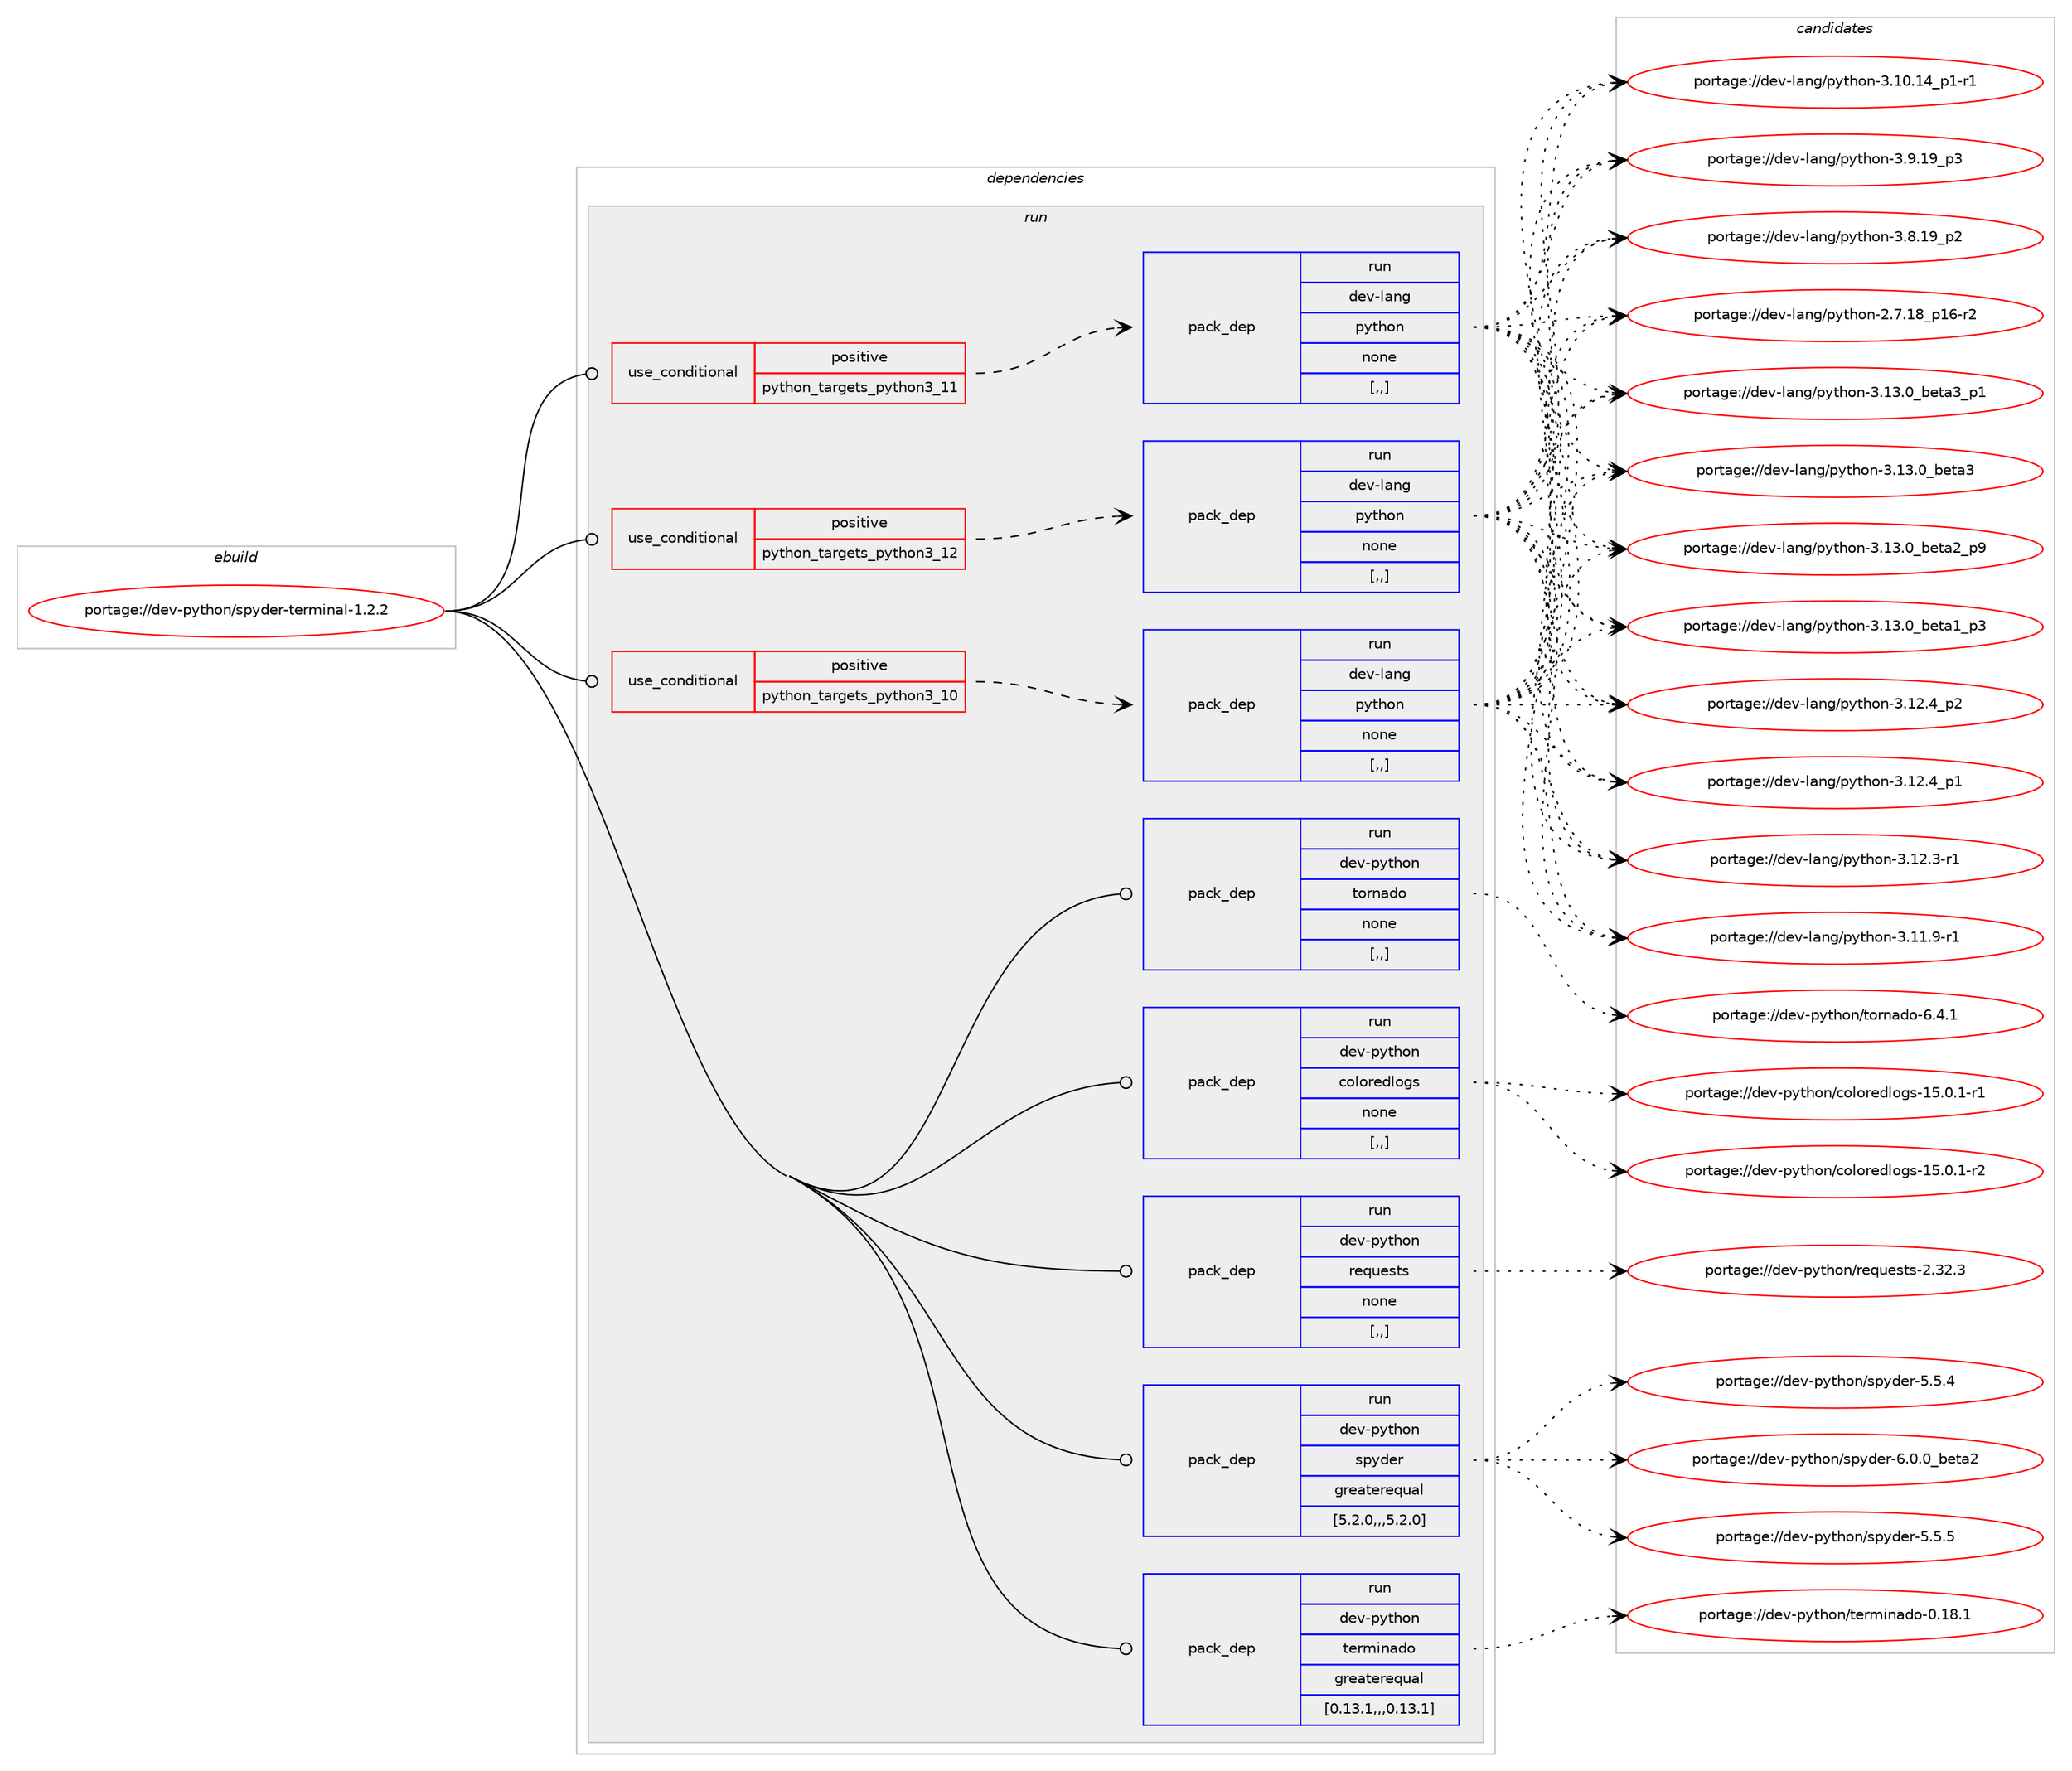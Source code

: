 digraph prolog {

# *************
# Graph options
# *************

newrank=true;
concentrate=true;
compound=true;
graph [rankdir=LR,fontname=Helvetica,fontsize=10,ranksep=1.5];#, ranksep=2.5, nodesep=0.2];
edge  [arrowhead=vee];
node  [fontname=Helvetica,fontsize=10];

# **********
# The ebuild
# **********

subgraph cluster_leftcol {
color=gray;
rank=same;
label=<<i>ebuild</i>>;
id [label="portage://dev-python/spyder-terminal-1.2.2", color=red, width=4, href="../dev-python/spyder-terminal-1.2.2.svg"];
}

# ****************
# The dependencies
# ****************

subgraph cluster_midcol {
color=gray;
label=<<i>dependencies</i>>;
subgraph cluster_compile {
fillcolor="#eeeeee";
style=filled;
label=<<i>compile</i>>;
}
subgraph cluster_compileandrun {
fillcolor="#eeeeee";
style=filled;
label=<<i>compile and run</i>>;
}
subgraph cluster_run {
fillcolor="#eeeeee";
style=filled;
label=<<i>run</i>>;
subgraph cond39566 {
dependency163282 [label=<<TABLE BORDER="0" CELLBORDER="1" CELLSPACING="0" CELLPADDING="4"><TR><TD ROWSPAN="3" CELLPADDING="10">use_conditional</TD></TR><TR><TD>positive</TD></TR><TR><TD>python_targets_python3_10</TD></TR></TABLE>>, shape=none, color=red];
subgraph pack122456 {
dependency163283 [label=<<TABLE BORDER="0" CELLBORDER="1" CELLSPACING="0" CELLPADDING="4" WIDTH="220"><TR><TD ROWSPAN="6" CELLPADDING="30">pack_dep</TD></TR><TR><TD WIDTH="110">run</TD></TR><TR><TD>dev-lang</TD></TR><TR><TD>python</TD></TR><TR><TD>none</TD></TR><TR><TD>[,,]</TD></TR></TABLE>>, shape=none, color=blue];
}
dependency163282:e -> dependency163283:w [weight=20,style="dashed",arrowhead="vee"];
}
id:e -> dependency163282:w [weight=20,style="solid",arrowhead="odot"];
subgraph cond39567 {
dependency163284 [label=<<TABLE BORDER="0" CELLBORDER="1" CELLSPACING="0" CELLPADDING="4"><TR><TD ROWSPAN="3" CELLPADDING="10">use_conditional</TD></TR><TR><TD>positive</TD></TR><TR><TD>python_targets_python3_11</TD></TR></TABLE>>, shape=none, color=red];
subgraph pack122457 {
dependency163285 [label=<<TABLE BORDER="0" CELLBORDER="1" CELLSPACING="0" CELLPADDING="4" WIDTH="220"><TR><TD ROWSPAN="6" CELLPADDING="30">pack_dep</TD></TR><TR><TD WIDTH="110">run</TD></TR><TR><TD>dev-lang</TD></TR><TR><TD>python</TD></TR><TR><TD>none</TD></TR><TR><TD>[,,]</TD></TR></TABLE>>, shape=none, color=blue];
}
dependency163284:e -> dependency163285:w [weight=20,style="dashed",arrowhead="vee"];
}
id:e -> dependency163284:w [weight=20,style="solid",arrowhead="odot"];
subgraph cond39568 {
dependency163286 [label=<<TABLE BORDER="0" CELLBORDER="1" CELLSPACING="0" CELLPADDING="4"><TR><TD ROWSPAN="3" CELLPADDING="10">use_conditional</TD></TR><TR><TD>positive</TD></TR><TR><TD>python_targets_python3_12</TD></TR></TABLE>>, shape=none, color=red];
subgraph pack122458 {
dependency163287 [label=<<TABLE BORDER="0" CELLBORDER="1" CELLSPACING="0" CELLPADDING="4" WIDTH="220"><TR><TD ROWSPAN="6" CELLPADDING="30">pack_dep</TD></TR><TR><TD WIDTH="110">run</TD></TR><TR><TD>dev-lang</TD></TR><TR><TD>python</TD></TR><TR><TD>none</TD></TR><TR><TD>[,,]</TD></TR></TABLE>>, shape=none, color=blue];
}
dependency163286:e -> dependency163287:w [weight=20,style="dashed",arrowhead="vee"];
}
id:e -> dependency163286:w [weight=20,style="solid",arrowhead="odot"];
subgraph pack122459 {
dependency163288 [label=<<TABLE BORDER="0" CELLBORDER="1" CELLSPACING="0" CELLPADDING="4" WIDTH="220"><TR><TD ROWSPAN="6" CELLPADDING="30">pack_dep</TD></TR><TR><TD WIDTH="110">run</TD></TR><TR><TD>dev-python</TD></TR><TR><TD>coloredlogs</TD></TR><TR><TD>none</TD></TR><TR><TD>[,,]</TD></TR></TABLE>>, shape=none, color=blue];
}
id:e -> dependency163288:w [weight=20,style="solid",arrowhead="odot"];
subgraph pack122460 {
dependency163289 [label=<<TABLE BORDER="0" CELLBORDER="1" CELLSPACING="0" CELLPADDING="4" WIDTH="220"><TR><TD ROWSPAN="6" CELLPADDING="30">pack_dep</TD></TR><TR><TD WIDTH="110">run</TD></TR><TR><TD>dev-python</TD></TR><TR><TD>requests</TD></TR><TR><TD>none</TD></TR><TR><TD>[,,]</TD></TR></TABLE>>, shape=none, color=blue];
}
id:e -> dependency163289:w [weight=20,style="solid",arrowhead="odot"];
subgraph pack122461 {
dependency163290 [label=<<TABLE BORDER="0" CELLBORDER="1" CELLSPACING="0" CELLPADDING="4" WIDTH="220"><TR><TD ROWSPAN="6" CELLPADDING="30">pack_dep</TD></TR><TR><TD WIDTH="110">run</TD></TR><TR><TD>dev-python</TD></TR><TR><TD>spyder</TD></TR><TR><TD>greaterequal</TD></TR><TR><TD>[5.2.0,,,5.2.0]</TD></TR></TABLE>>, shape=none, color=blue];
}
id:e -> dependency163290:w [weight=20,style="solid",arrowhead="odot"];
subgraph pack122462 {
dependency163291 [label=<<TABLE BORDER="0" CELLBORDER="1" CELLSPACING="0" CELLPADDING="4" WIDTH="220"><TR><TD ROWSPAN="6" CELLPADDING="30">pack_dep</TD></TR><TR><TD WIDTH="110">run</TD></TR><TR><TD>dev-python</TD></TR><TR><TD>terminado</TD></TR><TR><TD>greaterequal</TD></TR><TR><TD>[0.13.1,,,0.13.1]</TD></TR></TABLE>>, shape=none, color=blue];
}
id:e -> dependency163291:w [weight=20,style="solid",arrowhead="odot"];
subgraph pack122463 {
dependency163292 [label=<<TABLE BORDER="0" CELLBORDER="1" CELLSPACING="0" CELLPADDING="4" WIDTH="220"><TR><TD ROWSPAN="6" CELLPADDING="30">pack_dep</TD></TR><TR><TD WIDTH="110">run</TD></TR><TR><TD>dev-python</TD></TR><TR><TD>tornado</TD></TR><TR><TD>none</TD></TR><TR><TD>[,,]</TD></TR></TABLE>>, shape=none, color=blue];
}
id:e -> dependency163292:w [weight=20,style="solid",arrowhead="odot"];
}
}

# **************
# The candidates
# **************

subgraph cluster_choices {
rank=same;
color=gray;
label=<<i>candidates</i>>;

subgraph choice122456 {
color=black;
nodesep=1;
choice10010111845108971101034711212111610411111045514649514648959810111697519511249 [label="portage://dev-lang/python-3.13.0_beta3_p1", color=red, width=4,href="../dev-lang/python-3.13.0_beta3_p1.svg"];
choice1001011184510897110103471121211161041111104551464951464895981011169751 [label="portage://dev-lang/python-3.13.0_beta3", color=red, width=4,href="../dev-lang/python-3.13.0_beta3.svg"];
choice10010111845108971101034711212111610411111045514649514648959810111697509511257 [label="portage://dev-lang/python-3.13.0_beta2_p9", color=red, width=4,href="../dev-lang/python-3.13.0_beta2_p9.svg"];
choice10010111845108971101034711212111610411111045514649514648959810111697499511251 [label="portage://dev-lang/python-3.13.0_beta1_p3", color=red, width=4,href="../dev-lang/python-3.13.0_beta1_p3.svg"];
choice100101118451089711010347112121116104111110455146495046529511250 [label="portage://dev-lang/python-3.12.4_p2", color=red, width=4,href="../dev-lang/python-3.12.4_p2.svg"];
choice100101118451089711010347112121116104111110455146495046529511249 [label="portage://dev-lang/python-3.12.4_p1", color=red, width=4,href="../dev-lang/python-3.12.4_p1.svg"];
choice100101118451089711010347112121116104111110455146495046514511449 [label="portage://dev-lang/python-3.12.3-r1", color=red, width=4,href="../dev-lang/python-3.12.3-r1.svg"];
choice100101118451089711010347112121116104111110455146494946574511449 [label="portage://dev-lang/python-3.11.9-r1", color=red, width=4,href="../dev-lang/python-3.11.9-r1.svg"];
choice100101118451089711010347112121116104111110455146494846495295112494511449 [label="portage://dev-lang/python-3.10.14_p1-r1", color=red, width=4,href="../dev-lang/python-3.10.14_p1-r1.svg"];
choice100101118451089711010347112121116104111110455146574649579511251 [label="portage://dev-lang/python-3.9.19_p3", color=red, width=4,href="../dev-lang/python-3.9.19_p3.svg"];
choice100101118451089711010347112121116104111110455146564649579511250 [label="portage://dev-lang/python-3.8.19_p2", color=red, width=4,href="../dev-lang/python-3.8.19_p2.svg"];
choice100101118451089711010347112121116104111110455046554649569511249544511450 [label="portage://dev-lang/python-2.7.18_p16-r2", color=red, width=4,href="../dev-lang/python-2.7.18_p16-r2.svg"];
dependency163283:e -> choice10010111845108971101034711212111610411111045514649514648959810111697519511249:w [style=dotted,weight="100"];
dependency163283:e -> choice1001011184510897110103471121211161041111104551464951464895981011169751:w [style=dotted,weight="100"];
dependency163283:e -> choice10010111845108971101034711212111610411111045514649514648959810111697509511257:w [style=dotted,weight="100"];
dependency163283:e -> choice10010111845108971101034711212111610411111045514649514648959810111697499511251:w [style=dotted,weight="100"];
dependency163283:e -> choice100101118451089711010347112121116104111110455146495046529511250:w [style=dotted,weight="100"];
dependency163283:e -> choice100101118451089711010347112121116104111110455146495046529511249:w [style=dotted,weight="100"];
dependency163283:e -> choice100101118451089711010347112121116104111110455146495046514511449:w [style=dotted,weight="100"];
dependency163283:e -> choice100101118451089711010347112121116104111110455146494946574511449:w [style=dotted,weight="100"];
dependency163283:e -> choice100101118451089711010347112121116104111110455146494846495295112494511449:w [style=dotted,weight="100"];
dependency163283:e -> choice100101118451089711010347112121116104111110455146574649579511251:w [style=dotted,weight="100"];
dependency163283:e -> choice100101118451089711010347112121116104111110455146564649579511250:w [style=dotted,weight="100"];
dependency163283:e -> choice100101118451089711010347112121116104111110455046554649569511249544511450:w [style=dotted,weight="100"];
}
subgraph choice122457 {
color=black;
nodesep=1;
choice10010111845108971101034711212111610411111045514649514648959810111697519511249 [label="portage://dev-lang/python-3.13.0_beta3_p1", color=red, width=4,href="../dev-lang/python-3.13.0_beta3_p1.svg"];
choice1001011184510897110103471121211161041111104551464951464895981011169751 [label="portage://dev-lang/python-3.13.0_beta3", color=red, width=4,href="../dev-lang/python-3.13.0_beta3.svg"];
choice10010111845108971101034711212111610411111045514649514648959810111697509511257 [label="portage://dev-lang/python-3.13.0_beta2_p9", color=red, width=4,href="../dev-lang/python-3.13.0_beta2_p9.svg"];
choice10010111845108971101034711212111610411111045514649514648959810111697499511251 [label="portage://dev-lang/python-3.13.0_beta1_p3", color=red, width=4,href="../dev-lang/python-3.13.0_beta1_p3.svg"];
choice100101118451089711010347112121116104111110455146495046529511250 [label="portage://dev-lang/python-3.12.4_p2", color=red, width=4,href="../dev-lang/python-3.12.4_p2.svg"];
choice100101118451089711010347112121116104111110455146495046529511249 [label="portage://dev-lang/python-3.12.4_p1", color=red, width=4,href="../dev-lang/python-3.12.4_p1.svg"];
choice100101118451089711010347112121116104111110455146495046514511449 [label="portage://dev-lang/python-3.12.3-r1", color=red, width=4,href="../dev-lang/python-3.12.3-r1.svg"];
choice100101118451089711010347112121116104111110455146494946574511449 [label="portage://dev-lang/python-3.11.9-r1", color=red, width=4,href="../dev-lang/python-3.11.9-r1.svg"];
choice100101118451089711010347112121116104111110455146494846495295112494511449 [label="portage://dev-lang/python-3.10.14_p1-r1", color=red, width=4,href="../dev-lang/python-3.10.14_p1-r1.svg"];
choice100101118451089711010347112121116104111110455146574649579511251 [label="portage://dev-lang/python-3.9.19_p3", color=red, width=4,href="../dev-lang/python-3.9.19_p3.svg"];
choice100101118451089711010347112121116104111110455146564649579511250 [label="portage://dev-lang/python-3.8.19_p2", color=red, width=4,href="../dev-lang/python-3.8.19_p2.svg"];
choice100101118451089711010347112121116104111110455046554649569511249544511450 [label="portage://dev-lang/python-2.7.18_p16-r2", color=red, width=4,href="../dev-lang/python-2.7.18_p16-r2.svg"];
dependency163285:e -> choice10010111845108971101034711212111610411111045514649514648959810111697519511249:w [style=dotted,weight="100"];
dependency163285:e -> choice1001011184510897110103471121211161041111104551464951464895981011169751:w [style=dotted,weight="100"];
dependency163285:e -> choice10010111845108971101034711212111610411111045514649514648959810111697509511257:w [style=dotted,weight="100"];
dependency163285:e -> choice10010111845108971101034711212111610411111045514649514648959810111697499511251:w [style=dotted,weight="100"];
dependency163285:e -> choice100101118451089711010347112121116104111110455146495046529511250:w [style=dotted,weight="100"];
dependency163285:e -> choice100101118451089711010347112121116104111110455146495046529511249:w [style=dotted,weight="100"];
dependency163285:e -> choice100101118451089711010347112121116104111110455146495046514511449:w [style=dotted,weight="100"];
dependency163285:e -> choice100101118451089711010347112121116104111110455146494946574511449:w [style=dotted,weight="100"];
dependency163285:e -> choice100101118451089711010347112121116104111110455146494846495295112494511449:w [style=dotted,weight="100"];
dependency163285:e -> choice100101118451089711010347112121116104111110455146574649579511251:w [style=dotted,weight="100"];
dependency163285:e -> choice100101118451089711010347112121116104111110455146564649579511250:w [style=dotted,weight="100"];
dependency163285:e -> choice100101118451089711010347112121116104111110455046554649569511249544511450:w [style=dotted,weight="100"];
}
subgraph choice122458 {
color=black;
nodesep=1;
choice10010111845108971101034711212111610411111045514649514648959810111697519511249 [label="portage://dev-lang/python-3.13.0_beta3_p1", color=red, width=4,href="../dev-lang/python-3.13.0_beta3_p1.svg"];
choice1001011184510897110103471121211161041111104551464951464895981011169751 [label="portage://dev-lang/python-3.13.0_beta3", color=red, width=4,href="../dev-lang/python-3.13.0_beta3.svg"];
choice10010111845108971101034711212111610411111045514649514648959810111697509511257 [label="portage://dev-lang/python-3.13.0_beta2_p9", color=red, width=4,href="../dev-lang/python-3.13.0_beta2_p9.svg"];
choice10010111845108971101034711212111610411111045514649514648959810111697499511251 [label="portage://dev-lang/python-3.13.0_beta1_p3", color=red, width=4,href="../dev-lang/python-3.13.0_beta1_p3.svg"];
choice100101118451089711010347112121116104111110455146495046529511250 [label="portage://dev-lang/python-3.12.4_p2", color=red, width=4,href="../dev-lang/python-3.12.4_p2.svg"];
choice100101118451089711010347112121116104111110455146495046529511249 [label="portage://dev-lang/python-3.12.4_p1", color=red, width=4,href="../dev-lang/python-3.12.4_p1.svg"];
choice100101118451089711010347112121116104111110455146495046514511449 [label="portage://dev-lang/python-3.12.3-r1", color=red, width=4,href="../dev-lang/python-3.12.3-r1.svg"];
choice100101118451089711010347112121116104111110455146494946574511449 [label="portage://dev-lang/python-3.11.9-r1", color=red, width=4,href="../dev-lang/python-3.11.9-r1.svg"];
choice100101118451089711010347112121116104111110455146494846495295112494511449 [label="portage://dev-lang/python-3.10.14_p1-r1", color=red, width=4,href="../dev-lang/python-3.10.14_p1-r1.svg"];
choice100101118451089711010347112121116104111110455146574649579511251 [label="portage://dev-lang/python-3.9.19_p3", color=red, width=4,href="../dev-lang/python-3.9.19_p3.svg"];
choice100101118451089711010347112121116104111110455146564649579511250 [label="portage://dev-lang/python-3.8.19_p2", color=red, width=4,href="../dev-lang/python-3.8.19_p2.svg"];
choice100101118451089711010347112121116104111110455046554649569511249544511450 [label="portage://dev-lang/python-2.7.18_p16-r2", color=red, width=4,href="../dev-lang/python-2.7.18_p16-r2.svg"];
dependency163287:e -> choice10010111845108971101034711212111610411111045514649514648959810111697519511249:w [style=dotted,weight="100"];
dependency163287:e -> choice1001011184510897110103471121211161041111104551464951464895981011169751:w [style=dotted,weight="100"];
dependency163287:e -> choice10010111845108971101034711212111610411111045514649514648959810111697509511257:w [style=dotted,weight="100"];
dependency163287:e -> choice10010111845108971101034711212111610411111045514649514648959810111697499511251:w [style=dotted,weight="100"];
dependency163287:e -> choice100101118451089711010347112121116104111110455146495046529511250:w [style=dotted,weight="100"];
dependency163287:e -> choice100101118451089711010347112121116104111110455146495046529511249:w [style=dotted,weight="100"];
dependency163287:e -> choice100101118451089711010347112121116104111110455146495046514511449:w [style=dotted,weight="100"];
dependency163287:e -> choice100101118451089711010347112121116104111110455146494946574511449:w [style=dotted,weight="100"];
dependency163287:e -> choice100101118451089711010347112121116104111110455146494846495295112494511449:w [style=dotted,weight="100"];
dependency163287:e -> choice100101118451089711010347112121116104111110455146574649579511251:w [style=dotted,weight="100"];
dependency163287:e -> choice100101118451089711010347112121116104111110455146564649579511250:w [style=dotted,weight="100"];
dependency163287:e -> choice100101118451089711010347112121116104111110455046554649569511249544511450:w [style=dotted,weight="100"];
}
subgraph choice122459 {
color=black;
nodesep=1;
choice100101118451121211161041111104799111108111114101100108111103115454953464846494511450 [label="portage://dev-python/coloredlogs-15.0.1-r2", color=red, width=4,href="../dev-python/coloredlogs-15.0.1-r2.svg"];
choice100101118451121211161041111104799111108111114101100108111103115454953464846494511449 [label="portage://dev-python/coloredlogs-15.0.1-r1", color=red, width=4,href="../dev-python/coloredlogs-15.0.1-r1.svg"];
dependency163288:e -> choice100101118451121211161041111104799111108111114101100108111103115454953464846494511450:w [style=dotted,weight="100"];
dependency163288:e -> choice100101118451121211161041111104799111108111114101100108111103115454953464846494511449:w [style=dotted,weight="100"];
}
subgraph choice122460 {
color=black;
nodesep=1;
choice100101118451121211161041111104711410111311710111511611545504651504651 [label="portage://dev-python/requests-2.32.3", color=red, width=4,href="../dev-python/requests-2.32.3.svg"];
dependency163289:e -> choice100101118451121211161041111104711410111311710111511611545504651504651:w [style=dotted,weight="100"];
}
subgraph choice122461 {
color=black;
nodesep=1;
choice100101118451121211161041111104711511212110010111445544648464895981011169750 [label="portage://dev-python/spyder-6.0.0_beta2", color=red, width=4,href="../dev-python/spyder-6.0.0_beta2.svg"];
choice1001011184511212111610411111047115112121100101114455346534653 [label="portage://dev-python/spyder-5.5.5", color=red, width=4,href="../dev-python/spyder-5.5.5.svg"];
choice1001011184511212111610411111047115112121100101114455346534652 [label="portage://dev-python/spyder-5.5.4", color=red, width=4,href="../dev-python/spyder-5.5.4.svg"];
dependency163290:e -> choice100101118451121211161041111104711511212110010111445544648464895981011169750:w [style=dotted,weight="100"];
dependency163290:e -> choice1001011184511212111610411111047115112121100101114455346534653:w [style=dotted,weight="100"];
dependency163290:e -> choice1001011184511212111610411111047115112121100101114455346534652:w [style=dotted,weight="100"];
}
subgraph choice122462 {
color=black;
nodesep=1;
choice10010111845112121116104111110471161011141091051109710011145484649564649 [label="portage://dev-python/terminado-0.18.1", color=red, width=4,href="../dev-python/terminado-0.18.1.svg"];
dependency163291:e -> choice10010111845112121116104111110471161011141091051109710011145484649564649:w [style=dotted,weight="100"];
}
subgraph choice122463 {
color=black;
nodesep=1;
choice100101118451121211161041111104711611111411097100111455446524649 [label="portage://dev-python/tornado-6.4.1", color=red, width=4,href="../dev-python/tornado-6.4.1.svg"];
dependency163292:e -> choice100101118451121211161041111104711611111411097100111455446524649:w [style=dotted,weight="100"];
}
}

}
